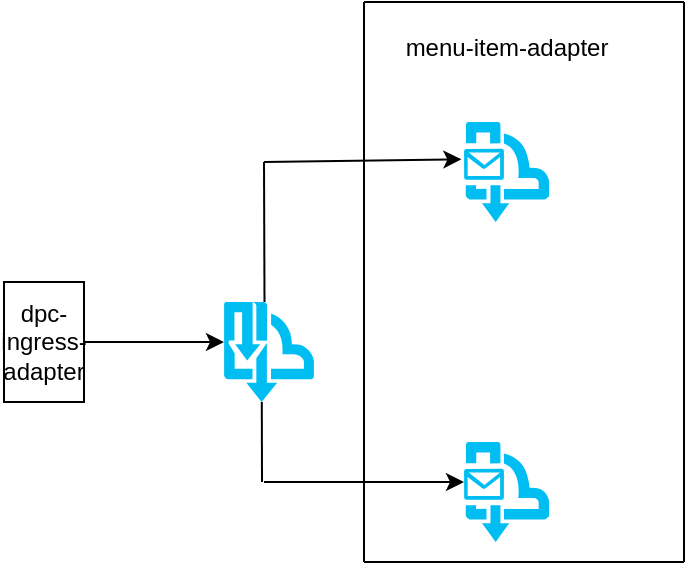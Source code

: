 <mxfile version="25.0.3">
  <diagram name="Page-1" id="_wq2vhJUmVcJn87EB9Ql">
    <mxGraphModel dx="794" dy="458" grid="1" gridSize="10" guides="1" tooltips="1" connect="1" arrows="1" fold="1" page="1" pageScale="1" pageWidth="850" pageHeight="1100" math="0" shadow="0">
      <root>
        <mxCell id="0" />
        <mxCell id="1" parent="0" />
        <mxCell id="a8wyRvHpvtES1HynUqrP-1" value="dpc-ingress-adapter" style="rounded=0;whiteSpace=wrap;html=1;" vertex="1" parent="1">
          <mxGeometry x="20" y="140" width="40" height="60" as="geometry" />
        </mxCell>
        <mxCell id="a8wyRvHpvtES1HynUqrP-5" value="" style="verticalLabelPosition=bottom;html=1;verticalAlign=top;align=center;strokeColor=none;fillColor=#00BEF2;shape=mxgraph.azure.service_bus_topics_and_subscriptions;pointerEvents=1;" vertex="1" parent="1">
          <mxGeometry x="130" y="150" width="45" height="50" as="geometry" />
        </mxCell>
        <mxCell id="a8wyRvHpvtES1HynUqrP-6" value="" style="verticalLabelPosition=bottom;html=1;verticalAlign=top;align=center;strokeColor=none;fillColor=#00BEF2;shape=mxgraph.azure.service_bus_queues;pointerEvents=1;" vertex="1" parent="1">
          <mxGeometry x="250" y="60" width="42.5" height="50" as="geometry" />
        </mxCell>
        <mxCell id="a8wyRvHpvtES1HynUqrP-7" value="" style="verticalLabelPosition=bottom;html=1;verticalAlign=top;align=center;strokeColor=none;fillColor=#00BEF2;shape=mxgraph.azure.service_bus_queues;pointerEvents=1;" vertex="1" parent="1">
          <mxGeometry x="250" y="220" width="42.5" height="50" as="geometry" />
        </mxCell>
        <mxCell id="a8wyRvHpvtES1HynUqrP-9" style="edgeStyle=orthogonalEdgeStyle;rounded=0;orthogonalLoop=1;jettySize=auto;html=1;" edge="1" parent="1" source="a8wyRvHpvtES1HynUqrP-1">
          <mxGeometry relative="1" as="geometry">
            <mxPoint x="130" y="170" as="targetPoint" />
          </mxGeometry>
        </mxCell>
        <mxCell id="a8wyRvHpvtES1HynUqrP-18" value="" style="endArrow=none;html=1;rounded=0;exitX=0.42;exitY=1;exitDx=0;exitDy=0;exitPerimeter=0;" edge="1" parent="1" source="a8wyRvHpvtES1HynUqrP-5">
          <mxGeometry width="50" height="50" relative="1" as="geometry">
            <mxPoint x="380" y="270" as="sourcePoint" />
            <mxPoint x="149" y="240" as="targetPoint" />
          </mxGeometry>
        </mxCell>
        <mxCell id="a8wyRvHpvtES1HynUqrP-19" value="" style="endArrow=classic;html=1;rounded=0;" edge="1" parent="1">
          <mxGeometry width="50" height="50" relative="1" as="geometry">
            <mxPoint x="150" y="240" as="sourcePoint" />
            <mxPoint x="250" y="240" as="targetPoint" />
          </mxGeometry>
        </mxCell>
        <mxCell id="a8wyRvHpvtES1HynUqrP-22" value="" style="endArrow=none;html=1;rounded=0;exitX=0.45;exitY=0;exitDx=0;exitDy=0;exitPerimeter=0;" edge="1" parent="1" source="a8wyRvHpvtES1HynUqrP-5">
          <mxGeometry width="50" height="50" relative="1" as="geometry">
            <mxPoint x="380" y="270" as="sourcePoint" />
            <mxPoint x="150" y="80" as="targetPoint" />
          </mxGeometry>
        </mxCell>
        <mxCell id="a8wyRvHpvtES1HynUqrP-23" value="" style="endArrow=classic;html=1;rounded=0;entryX=-0.031;entryY=0.373;entryDx=0;entryDy=0;entryPerimeter=0;" edge="1" parent="1" target="a8wyRvHpvtES1HynUqrP-6">
          <mxGeometry width="50" height="50" relative="1" as="geometry">
            <mxPoint x="150" y="80" as="sourcePoint" />
            <mxPoint x="430" y="220" as="targetPoint" />
          </mxGeometry>
        </mxCell>
        <mxCell id="a8wyRvHpvtES1HynUqrP-28" value="" style="endArrow=none;html=1;rounded=0;" edge="1" parent="1">
          <mxGeometry width="50" height="50" relative="1" as="geometry">
            <mxPoint x="200" y="280" as="sourcePoint" />
            <mxPoint x="360" y="280" as="targetPoint" />
          </mxGeometry>
        </mxCell>
        <mxCell id="a8wyRvHpvtES1HynUqrP-29" value="" style="endArrow=none;html=1;rounded=0;" edge="1" parent="1">
          <mxGeometry width="50" height="50" relative="1" as="geometry">
            <mxPoint x="360" y="280" as="sourcePoint" />
            <mxPoint x="360" as="targetPoint" />
          </mxGeometry>
        </mxCell>
        <mxCell id="a8wyRvHpvtES1HynUqrP-30" value="" style="endArrow=none;html=1;rounded=0;" edge="1" parent="1">
          <mxGeometry width="50" height="50" relative="1" as="geometry">
            <mxPoint x="200" y="280" as="sourcePoint" />
            <mxPoint x="200" as="targetPoint" />
          </mxGeometry>
        </mxCell>
        <mxCell id="a8wyRvHpvtES1HynUqrP-31" value="" style="endArrow=none;html=1;rounded=0;" edge="1" parent="1">
          <mxGeometry width="50" height="50" relative="1" as="geometry">
            <mxPoint x="200" as="sourcePoint" />
            <mxPoint x="360" as="targetPoint" />
          </mxGeometry>
        </mxCell>
        <mxCell id="a8wyRvHpvtES1HynUqrP-32" value="menu-item-adapter" style="text;html=1;align=center;verticalAlign=middle;resizable=0;points=[];autosize=1;strokeColor=none;fillColor=none;" vertex="1" parent="1">
          <mxGeometry x="211.25" y="8" width="120" height="30" as="geometry" />
        </mxCell>
      </root>
    </mxGraphModel>
  </diagram>
</mxfile>
